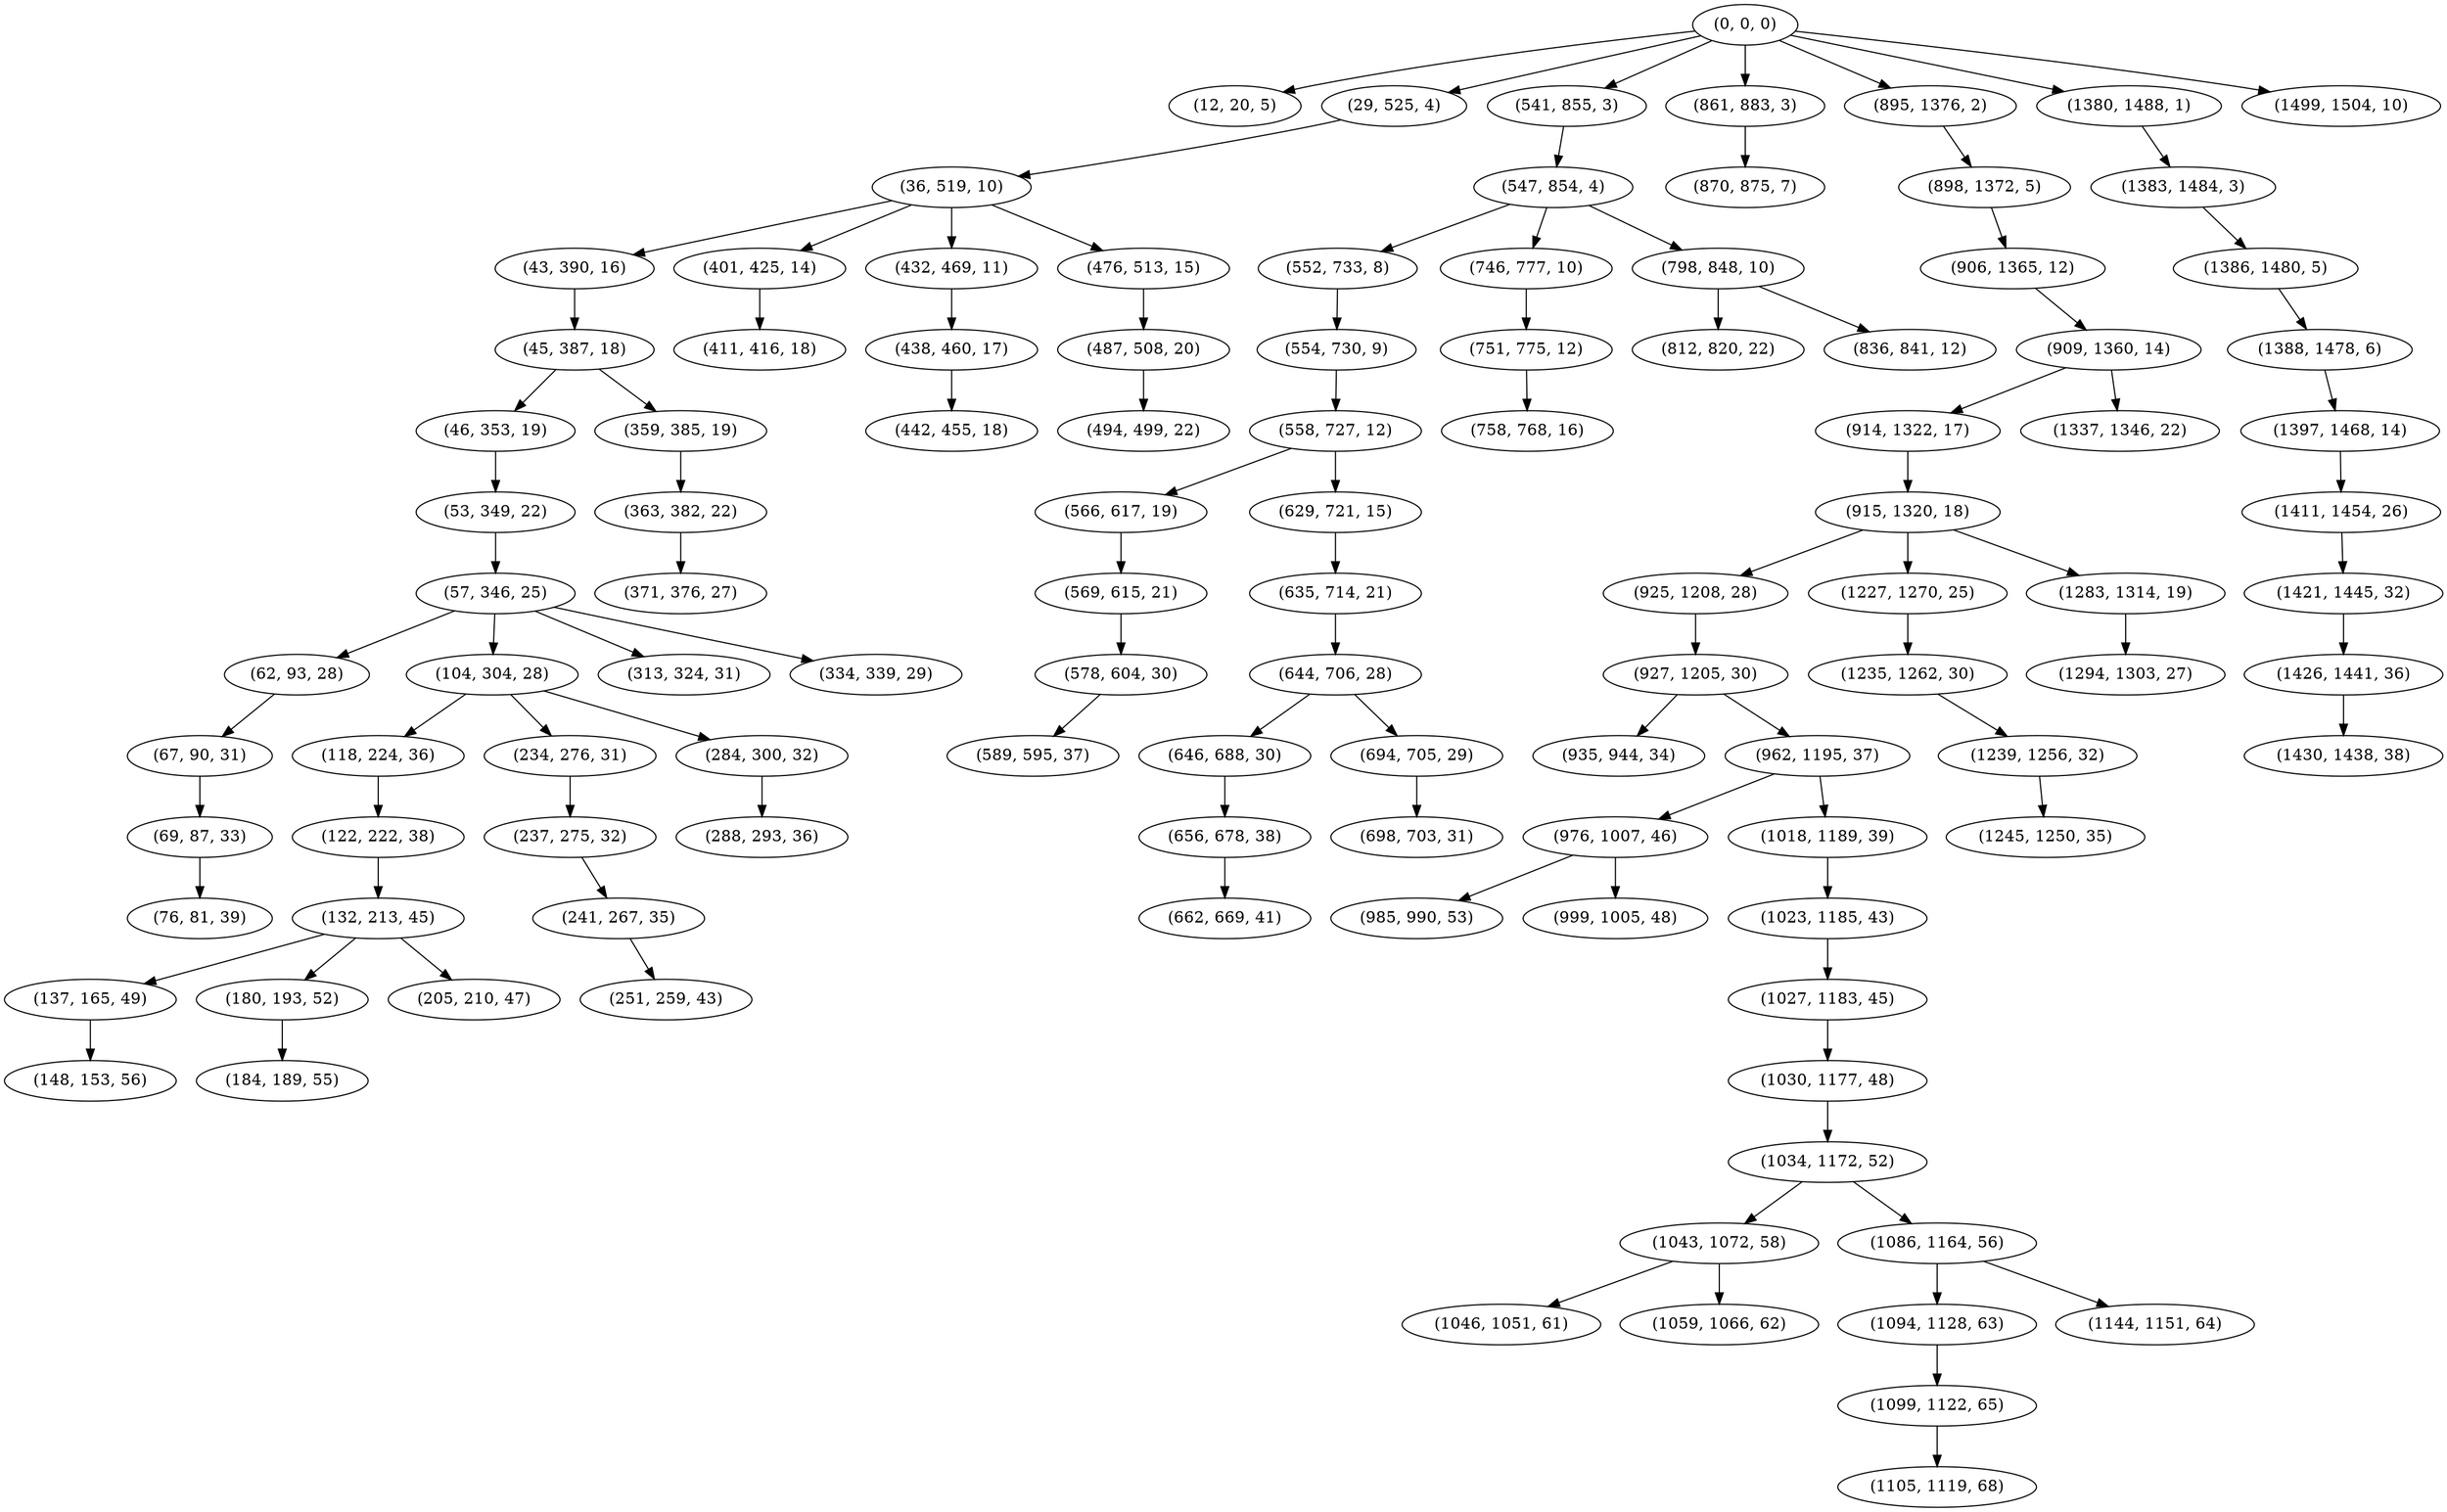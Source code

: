 digraph tree {
    "(0, 0, 0)";
    "(12, 20, 5)";
    "(29, 525, 4)";
    "(36, 519, 10)";
    "(43, 390, 16)";
    "(45, 387, 18)";
    "(46, 353, 19)";
    "(53, 349, 22)";
    "(57, 346, 25)";
    "(62, 93, 28)";
    "(67, 90, 31)";
    "(69, 87, 33)";
    "(76, 81, 39)";
    "(104, 304, 28)";
    "(118, 224, 36)";
    "(122, 222, 38)";
    "(132, 213, 45)";
    "(137, 165, 49)";
    "(148, 153, 56)";
    "(180, 193, 52)";
    "(184, 189, 55)";
    "(205, 210, 47)";
    "(234, 276, 31)";
    "(237, 275, 32)";
    "(241, 267, 35)";
    "(251, 259, 43)";
    "(284, 300, 32)";
    "(288, 293, 36)";
    "(313, 324, 31)";
    "(334, 339, 29)";
    "(359, 385, 19)";
    "(363, 382, 22)";
    "(371, 376, 27)";
    "(401, 425, 14)";
    "(411, 416, 18)";
    "(432, 469, 11)";
    "(438, 460, 17)";
    "(442, 455, 18)";
    "(476, 513, 15)";
    "(487, 508, 20)";
    "(494, 499, 22)";
    "(541, 855, 3)";
    "(547, 854, 4)";
    "(552, 733, 8)";
    "(554, 730, 9)";
    "(558, 727, 12)";
    "(566, 617, 19)";
    "(569, 615, 21)";
    "(578, 604, 30)";
    "(589, 595, 37)";
    "(629, 721, 15)";
    "(635, 714, 21)";
    "(644, 706, 28)";
    "(646, 688, 30)";
    "(656, 678, 38)";
    "(662, 669, 41)";
    "(694, 705, 29)";
    "(698, 703, 31)";
    "(746, 777, 10)";
    "(751, 775, 12)";
    "(758, 768, 16)";
    "(798, 848, 10)";
    "(812, 820, 22)";
    "(836, 841, 12)";
    "(861, 883, 3)";
    "(870, 875, 7)";
    "(895, 1376, 2)";
    "(898, 1372, 5)";
    "(906, 1365, 12)";
    "(909, 1360, 14)";
    "(914, 1322, 17)";
    "(915, 1320, 18)";
    "(925, 1208, 28)";
    "(927, 1205, 30)";
    "(935, 944, 34)";
    "(962, 1195, 37)";
    "(976, 1007, 46)";
    "(985, 990, 53)";
    "(999, 1005, 48)";
    "(1018, 1189, 39)";
    "(1023, 1185, 43)";
    "(1027, 1183, 45)";
    "(1030, 1177, 48)";
    "(1034, 1172, 52)";
    "(1043, 1072, 58)";
    "(1046, 1051, 61)";
    "(1059, 1066, 62)";
    "(1086, 1164, 56)";
    "(1094, 1128, 63)";
    "(1099, 1122, 65)";
    "(1105, 1119, 68)";
    "(1144, 1151, 64)";
    "(1227, 1270, 25)";
    "(1235, 1262, 30)";
    "(1239, 1256, 32)";
    "(1245, 1250, 35)";
    "(1283, 1314, 19)";
    "(1294, 1303, 27)";
    "(1337, 1346, 22)";
    "(1380, 1488, 1)";
    "(1383, 1484, 3)";
    "(1386, 1480, 5)";
    "(1388, 1478, 6)";
    "(1397, 1468, 14)";
    "(1411, 1454, 26)";
    "(1421, 1445, 32)";
    "(1426, 1441, 36)";
    "(1430, 1438, 38)";
    "(1499, 1504, 10)";
    "(0, 0, 0)" -> "(12, 20, 5)";
    "(0, 0, 0)" -> "(29, 525, 4)";
    "(0, 0, 0)" -> "(541, 855, 3)";
    "(0, 0, 0)" -> "(861, 883, 3)";
    "(0, 0, 0)" -> "(895, 1376, 2)";
    "(0, 0, 0)" -> "(1380, 1488, 1)";
    "(0, 0, 0)" -> "(1499, 1504, 10)";
    "(29, 525, 4)" -> "(36, 519, 10)";
    "(36, 519, 10)" -> "(43, 390, 16)";
    "(36, 519, 10)" -> "(401, 425, 14)";
    "(36, 519, 10)" -> "(432, 469, 11)";
    "(36, 519, 10)" -> "(476, 513, 15)";
    "(43, 390, 16)" -> "(45, 387, 18)";
    "(45, 387, 18)" -> "(46, 353, 19)";
    "(45, 387, 18)" -> "(359, 385, 19)";
    "(46, 353, 19)" -> "(53, 349, 22)";
    "(53, 349, 22)" -> "(57, 346, 25)";
    "(57, 346, 25)" -> "(62, 93, 28)";
    "(57, 346, 25)" -> "(104, 304, 28)";
    "(57, 346, 25)" -> "(313, 324, 31)";
    "(57, 346, 25)" -> "(334, 339, 29)";
    "(62, 93, 28)" -> "(67, 90, 31)";
    "(67, 90, 31)" -> "(69, 87, 33)";
    "(69, 87, 33)" -> "(76, 81, 39)";
    "(104, 304, 28)" -> "(118, 224, 36)";
    "(104, 304, 28)" -> "(234, 276, 31)";
    "(104, 304, 28)" -> "(284, 300, 32)";
    "(118, 224, 36)" -> "(122, 222, 38)";
    "(122, 222, 38)" -> "(132, 213, 45)";
    "(132, 213, 45)" -> "(137, 165, 49)";
    "(132, 213, 45)" -> "(180, 193, 52)";
    "(132, 213, 45)" -> "(205, 210, 47)";
    "(137, 165, 49)" -> "(148, 153, 56)";
    "(180, 193, 52)" -> "(184, 189, 55)";
    "(234, 276, 31)" -> "(237, 275, 32)";
    "(237, 275, 32)" -> "(241, 267, 35)";
    "(241, 267, 35)" -> "(251, 259, 43)";
    "(284, 300, 32)" -> "(288, 293, 36)";
    "(359, 385, 19)" -> "(363, 382, 22)";
    "(363, 382, 22)" -> "(371, 376, 27)";
    "(401, 425, 14)" -> "(411, 416, 18)";
    "(432, 469, 11)" -> "(438, 460, 17)";
    "(438, 460, 17)" -> "(442, 455, 18)";
    "(476, 513, 15)" -> "(487, 508, 20)";
    "(487, 508, 20)" -> "(494, 499, 22)";
    "(541, 855, 3)" -> "(547, 854, 4)";
    "(547, 854, 4)" -> "(552, 733, 8)";
    "(547, 854, 4)" -> "(746, 777, 10)";
    "(547, 854, 4)" -> "(798, 848, 10)";
    "(552, 733, 8)" -> "(554, 730, 9)";
    "(554, 730, 9)" -> "(558, 727, 12)";
    "(558, 727, 12)" -> "(566, 617, 19)";
    "(558, 727, 12)" -> "(629, 721, 15)";
    "(566, 617, 19)" -> "(569, 615, 21)";
    "(569, 615, 21)" -> "(578, 604, 30)";
    "(578, 604, 30)" -> "(589, 595, 37)";
    "(629, 721, 15)" -> "(635, 714, 21)";
    "(635, 714, 21)" -> "(644, 706, 28)";
    "(644, 706, 28)" -> "(646, 688, 30)";
    "(644, 706, 28)" -> "(694, 705, 29)";
    "(646, 688, 30)" -> "(656, 678, 38)";
    "(656, 678, 38)" -> "(662, 669, 41)";
    "(694, 705, 29)" -> "(698, 703, 31)";
    "(746, 777, 10)" -> "(751, 775, 12)";
    "(751, 775, 12)" -> "(758, 768, 16)";
    "(798, 848, 10)" -> "(812, 820, 22)";
    "(798, 848, 10)" -> "(836, 841, 12)";
    "(861, 883, 3)" -> "(870, 875, 7)";
    "(895, 1376, 2)" -> "(898, 1372, 5)";
    "(898, 1372, 5)" -> "(906, 1365, 12)";
    "(906, 1365, 12)" -> "(909, 1360, 14)";
    "(909, 1360, 14)" -> "(914, 1322, 17)";
    "(909, 1360, 14)" -> "(1337, 1346, 22)";
    "(914, 1322, 17)" -> "(915, 1320, 18)";
    "(915, 1320, 18)" -> "(925, 1208, 28)";
    "(915, 1320, 18)" -> "(1227, 1270, 25)";
    "(915, 1320, 18)" -> "(1283, 1314, 19)";
    "(925, 1208, 28)" -> "(927, 1205, 30)";
    "(927, 1205, 30)" -> "(935, 944, 34)";
    "(927, 1205, 30)" -> "(962, 1195, 37)";
    "(962, 1195, 37)" -> "(976, 1007, 46)";
    "(962, 1195, 37)" -> "(1018, 1189, 39)";
    "(976, 1007, 46)" -> "(985, 990, 53)";
    "(976, 1007, 46)" -> "(999, 1005, 48)";
    "(1018, 1189, 39)" -> "(1023, 1185, 43)";
    "(1023, 1185, 43)" -> "(1027, 1183, 45)";
    "(1027, 1183, 45)" -> "(1030, 1177, 48)";
    "(1030, 1177, 48)" -> "(1034, 1172, 52)";
    "(1034, 1172, 52)" -> "(1043, 1072, 58)";
    "(1034, 1172, 52)" -> "(1086, 1164, 56)";
    "(1043, 1072, 58)" -> "(1046, 1051, 61)";
    "(1043, 1072, 58)" -> "(1059, 1066, 62)";
    "(1086, 1164, 56)" -> "(1094, 1128, 63)";
    "(1086, 1164, 56)" -> "(1144, 1151, 64)";
    "(1094, 1128, 63)" -> "(1099, 1122, 65)";
    "(1099, 1122, 65)" -> "(1105, 1119, 68)";
    "(1227, 1270, 25)" -> "(1235, 1262, 30)";
    "(1235, 1262, 30)" -> "(1239, 1256, 32)";
    "(1239, 1256, 32)" -> "(1245, 1250, 35)";
    "(1283, 1314, 19)" -> "(1294, 1303, 27)";
    "(1380, 1488, 1)" -> "(1383, 1484, 3)";
    "(1383, 1484, 3)" -> "(1386, 1480, 5)";
    "(1386, 1480, 5)" -> "(1388, 1478, 6)";
    "(1388, 1478, 6)" -> "(1397, 1468, 14)";
    "(1397, 1468, 14)" -> "(1411, 1454, 26)";
    "(1411, 1454, 26)" -> "(1421, 1445, 32)";
    "(1421, 1445, 32)" -> "(1426, 1441, 36)";
    "(1426, 1441, 36)" -> "(1430, 1438, 38)";
}
